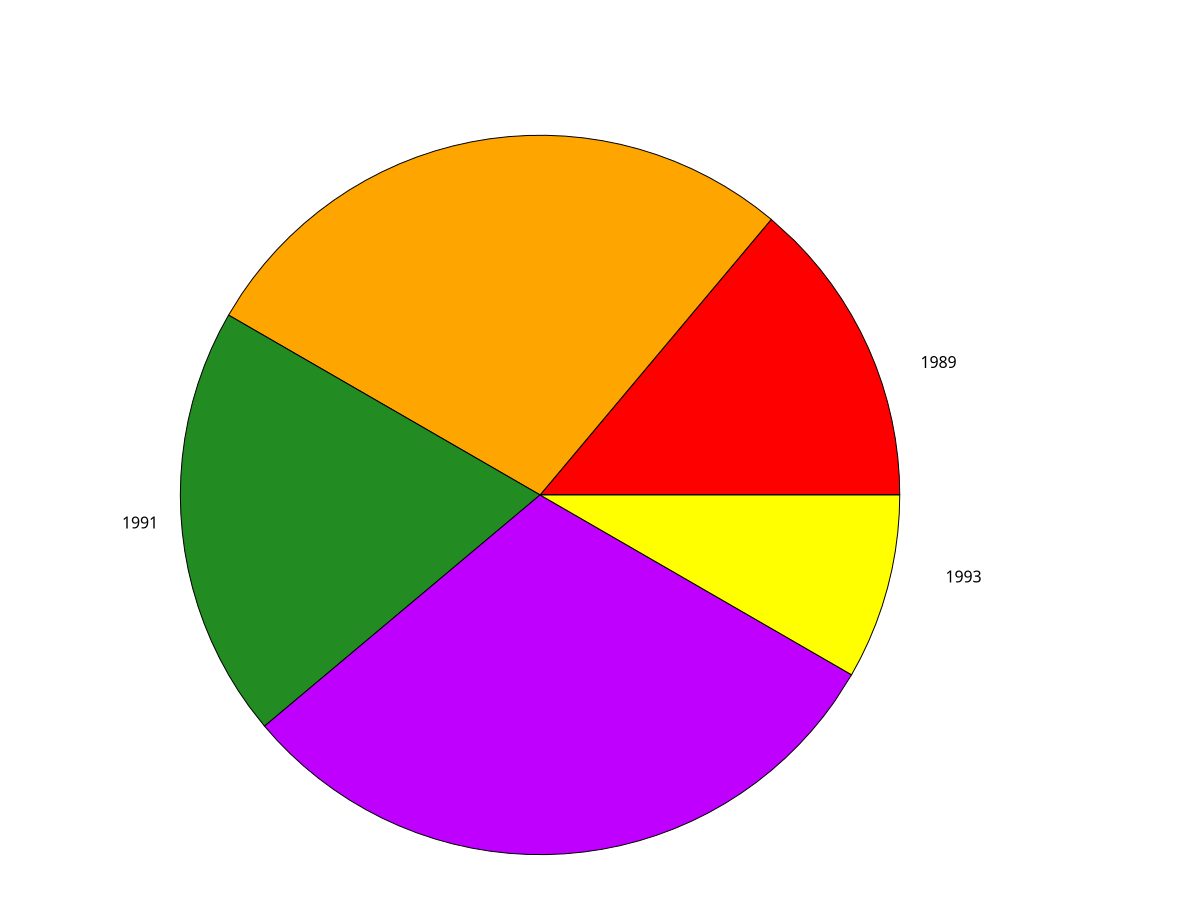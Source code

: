 set angles degrees
set size square
set style fill solid 1.0 border -1

set object 1 circle at screen 0.45,0.45 size \
  screen 0.3 arc [0   :50  ] fillcolor rgb "red" front
angle = 50/2
set label 1 '1989' at  screen (0.45+0.35*cos(angle)),(0.45+0.35*sin(angle))

set object 2 circle at screen 0.45,0.45 size \
  screen 0.3 arc [50  :150] fillcolor rgb "orange" front
angle = 50+(150-50)/2
set label 2 '1990' at  screen (0.45+0.35*cos(angle)),(0.45+0.35*sin(angle))

set object 3 circle at screen 0.45,0.45 size \
  screen 0.3 arc [150:220] fillcolor rgb "forest-green" front
angle = 150+(220-150)/2
set label 3 '1991' at  screen (0.45+0.35*cos(angle)),(0.45+0.35*sin(angle))

set object 4 circle at screen 0.45,0.45 size \
  screen 0.3 arc [220:330] fillcolor rgb "dark-magenta" front
angle = 220+(330-220)/2
set label 4 '1992' at  screen (0.45+0.35*cos(angle)),(0.45+0.35*sin(angle))

set object 5 circle at screen 0.45,0.45 size \
  screen 0.3 arc [330:360] fillcolor rgb "yellow" front
angle = 330+(360-330)/2
set label 5 '1993' at  screen (0.45+0.35*cos(angle)),(0.45+0.35*sin(angle))

unset border
unset tics
unset key
plot x with lines lc rgb "#ffffff"
